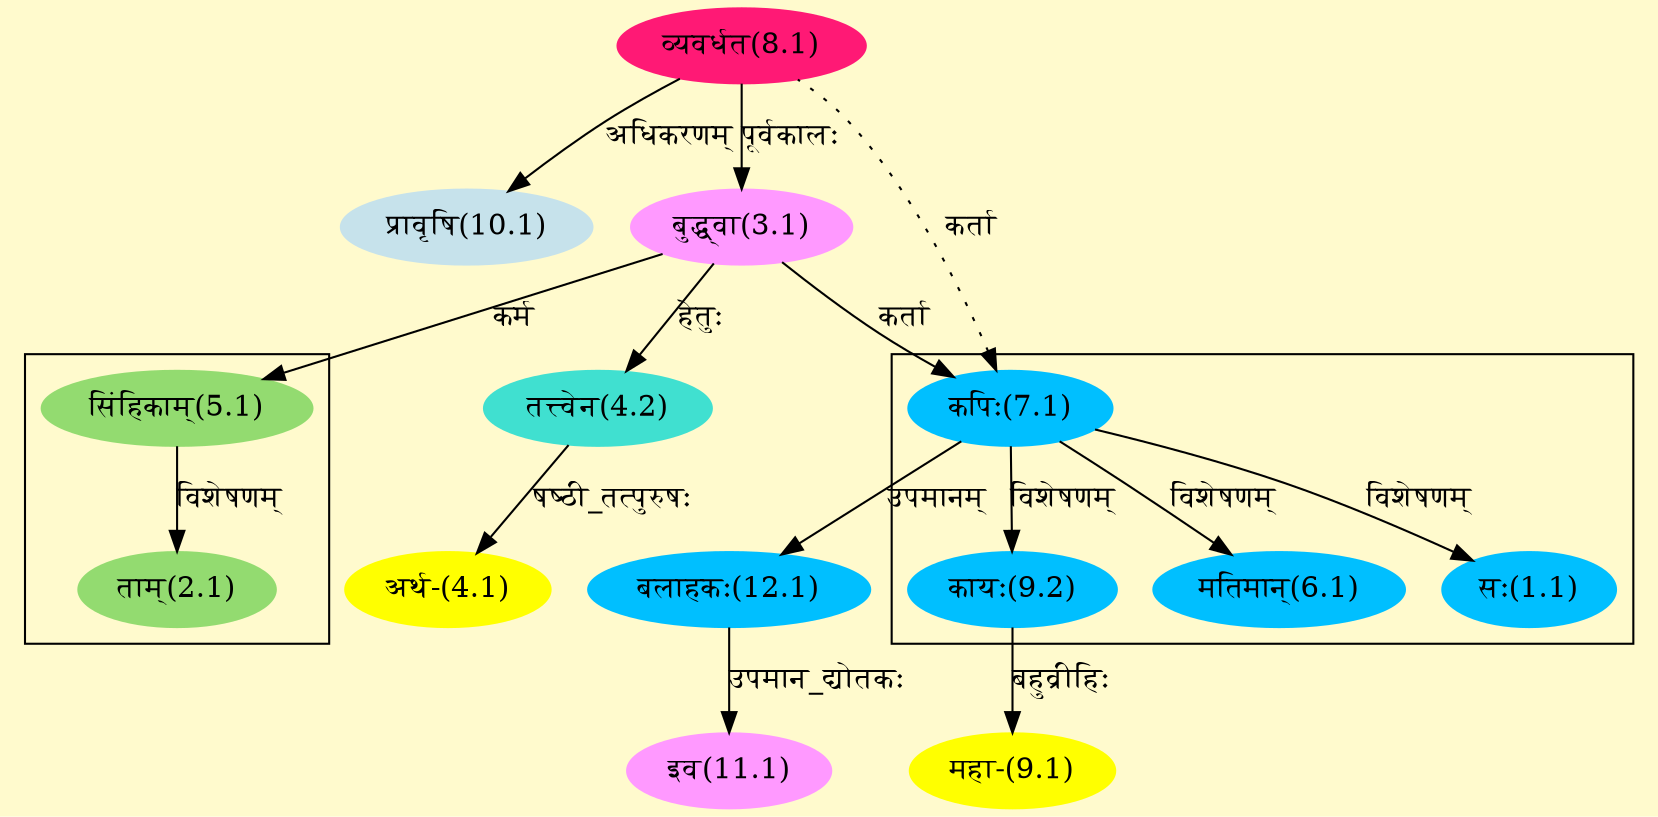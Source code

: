 digraph G{
rankdir=BT;
 compound=true;
 bgcolor="lemonchiffon1";

subgraph cluster_1{
Node1_1 [style=filled, color="#00BFFF" label = "सः(1.1)"]
Node7_1 [style=filled, color="#00BFFF" label = "कपिः(7.1)"]
Node6_1 [style=filled, color="#00BFFF" label = "मतिमान्(6.1)"]
Node9_2 [style=filled, color="#00BFFF" label = "कायः(9.2)"]

}

subgraph cluster_2{
Node2_1 [style=filled, color="#93DB70" label = "ताम्(2.1)"]
Node5_1 [style=filled, color="#93DB70" label = "सिंहिकाम्(5.1)"]

}
Node3_1 [style=filled, color="#FF99FF" label = "बुद्ध्वा(3.1)"]
Node8_1 [style=filled, color="#FF1975" label = "व्यवर्धत(8.1)"]
Node4_1 [style=filled, color="#FFFF00" label = "अर्थ-(4.1)"]
Node4_2 [style=filled, color="#40E0D0" label = "तत्त्वेन(4.2)"]
Node5_1 [style=filled, color="#93DB70" label = "सिंहिकाम्(5.1)"]
Node7_1 [style=filled, color="#00BFFF" label = "कपिः(7.1)"]
Node [style=filled, color="" label = "()"]
Node9_1 [style=filled, color="#FFFF00" label = "महा-(9.1)"]
Node9_2 [style=filled, color="#00BFFF" label = "कायः(9.2)"]
Node10_1 [style=filled, color="#C6E2EB" label = "प्रावृषि(10.1)"]
Node11_1 [style=filled, color="#FF99FF" label = "इव(11.1)"]
Node12_1 [style=filled, color="#00BFFF" label = "बलाहकः(12.1)"]
/* Start of Relations section */

Node1_1 -> Node7_1 [  label="विशेषणम्"  dir="back" ]
Node2_1 -> Node5_1 [  label="विशेषणम्"  dir="back" ]
Node3_1 -> Node8_1 [  label="पूर्वकालः"  dir="back" ]
Node4_1 -> Node4_2 [  label="षष्ठी_तत्पुरुषः"  dir="back" ]
Node4_2 -> Node3_1 [  label="हेतुः"  dir="back" ]
Node5_1 -> Node3_1 [  label="कर्म"  dir="back" ]
Node6_1 -> Node7_1 [  label="विशेषणम्"  dir="back" ]
Node7_1 -> Node3_1 [  label="कर्ता"  dir="back" ]
Node7_1 -> Node8_1 [ style=dotted label="कर्ता"  dir="back" ]
Node9_1 -> Node9_2 [  label="बहुव्रीहिः"  dir="back" ]
Node9_2 -> Node7_1 [  label="विशेषणम्"  dir="back" ]
Node10_1 -> Node8_1 [  label="अधिकरणम्"  dir="back" ]
Node11_1 -> Node12_1 [  label="उपमान_द्योतकः"  dir="back" ]
Node12_1 -> Node7_1 [  label="उपमानम्"  dir="back" ]
}
